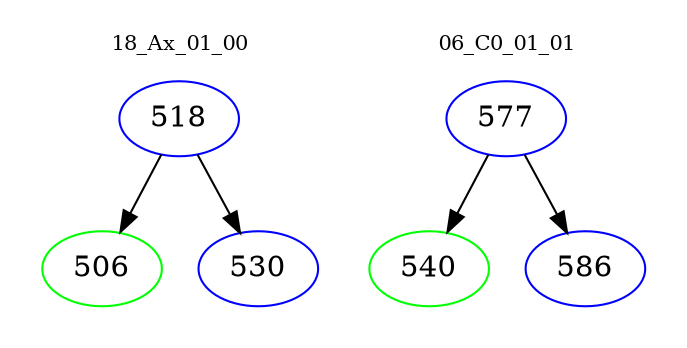 digraph{
subgraph cluster_0 {
color = white
label = "18_Ax_01_00";
fontsize=10;
T0_518 [label="518", color="blue"]
T0_518 -> T0_506 [color="black"]
T0_506 [label="506", color="green"]
T0_518 -> T0_530 [color="black"]
T0_530 [label="530", color="blue"]
}
subgraph cluster_1 {
color = white
label = "06_C0_01_01";
fontsize=10;
T1_577 [label="577", color="blue"]
T1_577 -> T1_540 [color="black"]
T1_540 [label="540", color="green"]
T1_577 -> T1_586 [color="black"]
T1_586 [label="586", color="blue"]
}
}
